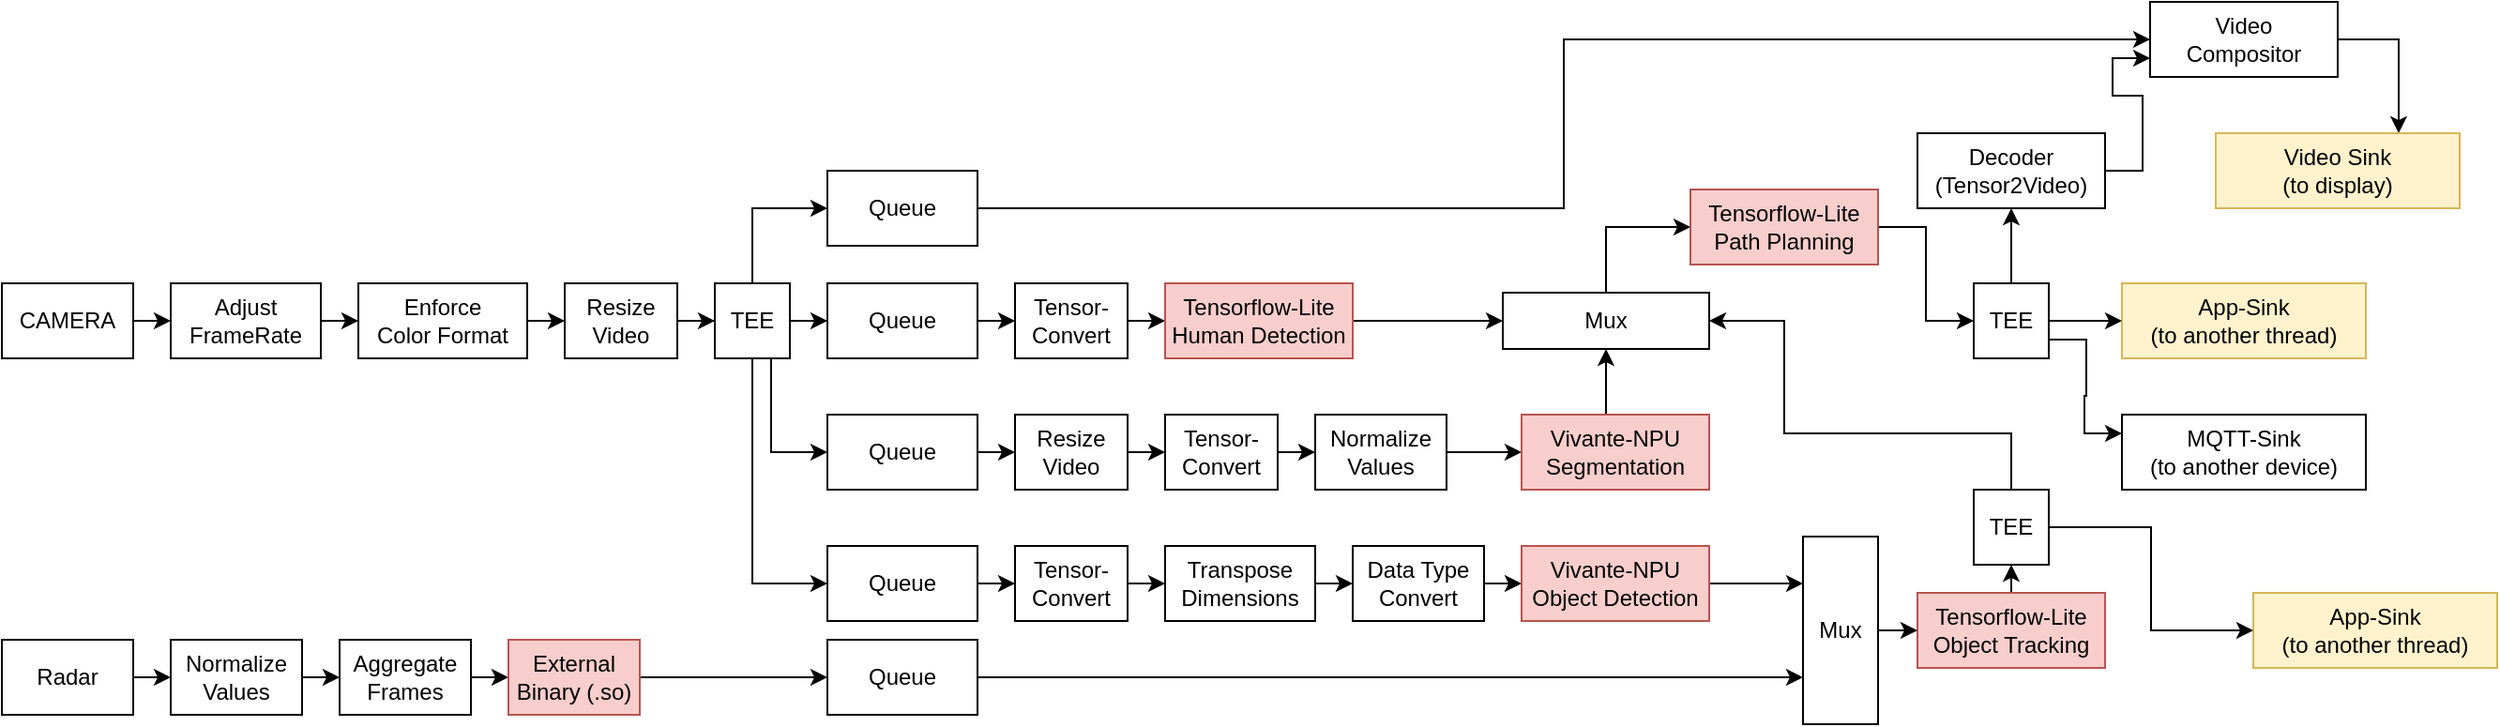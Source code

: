 <mxfile version="13.1.3" type="github">
  <diagram id="BbXitrbFgc92hHe-Imxq" name="Page-1">
    <mxGraphModel dx="1422" dy="794" grid="1" gridSize="10" guides="1" tooltips="1" connect="1" arrows="1" fold="1" page="1" pageScale="1" pageWidth="827" pageHeight="1169" math="0" shadow="0">
      <root>
        <mxCell id="0" />
        <mxCell id="1" parent="0" />
        <mxCell id="tqMCmb6p78bYomCvV9Cz-27" style="edgeStyle=orthogonalEdgeStyle;rounded=0;orthogonalLoop=1;jettySize=auto;html=1;exitX=1;exitY=0.5;exitDx=0;exitDy=0;entryX=0;entryY=0.5;entryDx=0;entryDy=0;" edge="1" parent="1" source="tqMCmb6p78bYomCvV9Cz-1" target="tqMCmb6p78bYomCvV9Cz-5">
          <mxGeometry relative="1" as="geometry" />
        </mxCell>
        <mxCell id="tqMCmb6p78bYomCvV9Cz-1" value="CAMERA" style="rounded=0;whiteSpace=wrap;html=1;" vertex="1" parent="1">
          <mxGeometry x="100" y="220" width="70" height="40" as="geometry" />
        </mxCell>
        <mxCell id="tqMCmb6p78bYomCvV9Cz-29" style="edgeStyle=orthogonalEdgeStyle;rounded=0;orthogonalLoop=1;jettySize=auto;html=1;exitX=1;exitY=0.5;exitDx=0;exitDy=0;entryX=0;entryY=0.5;entryDx=0;entryDy=0;" edge="1" parent="1" source="tqMCmb6p78bYomCvV9Cz-2" target="tqMCmb6p78bYomCvV9Cz-6">
          <mxGeometry relative="1" as="geometry" />
        </mxCell>
        <mxCell id="tqMCmb6p78bYomCvV9Cz-2" value="Enforce&lt;br&gt;Color Format" style="rounded=0;whiteSpace=wrap;html=1;" vertex="1" parent="1">
          <mxGeometry x="290" y="220" width="90" height="40" as="geometry" />
        </mxCell>
        <mxCell id="tqMCmb6p78bYomCvV9Cz-28" style="edgeStyle=orthogonalEdgeStyle;rounded=0;orthogonalLoop=1;jettySize=auto;html=1;exitX=1;exitY=0.5;exitDx=0;exitDy=0;entryX=0;entryY=0.5;entryDx=0;entryDy=0;" edge="1" parent="1" source="tqMCmb6p78bYomCvV9Cz-5" target="tqMCmb6p78bYomCvV9Cz-2">
          <mxGeometry relative="1" as="geometry" />
        </mxCell>
        <mxCell id="tqMCmb6p78bYomCvV9Cz-5" value="Adjust&lt;br&gt;FrameRate" style="rounded=0;whiteSpace=wrap;html=1;" vertex="1" parent="1">
          <mxGeometry x="190" y="220" width="80" height="40" as="geometry" />
        </mxCell>
        <mxCell id="tqMCmb6p78bYomCvV9Cz-30" style="edgeStyle=orthogonalEdgeStyle;rounded=0;orthogonalLoop=1;jettySize=auto;html=1;exitX=1;exitY=0.5;exitDx=0;exitDy=0;" edge="1" parent="1" source="tqMCmb6p78bYomCvV9Cz-6" target="tqMCmb6p78bYomCvV9Cz-7">
          <mxGeometry relative="1" as="geometry" />
        </mxCell>
        <mxCell id="tqMCmb6p78bYomCvV9Cz-6" value="Resize&lt;br&gt;Video" style="rounded=0;whiteSpace=wrap;html=1;" vertex="1" parent="1">
          <mxGeometry x="400" y="220" width="60" height="40" as="geometry" />
        </mxCell>
        <mxCell id="tqMCmb6p78bYomCvV9Cz-45" style="edgeStyle=orthogonalEdgeStyle;rounded=0;orthogonalLoop=1;jettySize=auto;html=1;exitX=1;exitY=0.5;exitDx=0;exitDy=0;" edge="1" parent="1" source="tqMCmb6p78bYomCvV9Cz-7" target="tqMCmb6p78bYomCvV9Cz-8">
          <mxGeometry relative="1" as="geometry" />
        </mxCell>
        <mxCell id="tqMCmb6p78bYomCvV9Cz-46" style="edgeStyle=orthogonalEdgeStyle;rounded=0;orthogonalLoop=1;jettySize=auto;html=1;exitX=0.75;exitY=1;exitDx=0;exitDy=0;entryX=0;entryY=0.5;entryDx=0;entryDy=0;" edge="1" parent="1" source="tqMCmb6p78bYomCvV9Cz-7" target="tqMCmb6p78bYomCvV9Cz-9">
          <mxGeometry relative="1" as="geometry" />
        </mxCell>
        <mxCell id="tqMCmb6p78bYomCvV9Cz-47" style="edgeStyle=orthogonalEdgeStyle;rounded=0;orthogonalLoop=1;jettySize=auto;html=1;exitX=0.5;exitY=1;exitDx=0;exitDy=0;entryX=0;entryY=0.5;entryDx=0;entryDy=0;" edge="1" parent="1" source="tqMCmb6p78bYomCvV9Cz-7" target="tqMCmb6p78bYomCvV9Cz-10">
          <mxGeometry relative="1" as="geometry" />
        </mxCell>
        <mxCell id="tqMCmb6p78bYomCvV9Cz-75" style="edgeStyle=orthogonalEdgeStyle;rounded=0;orthogonalLoop=1;jettySize=auto;html=1;exitX=0.5;exitY=0;exitDx=0;exitDy=0;entryX=0;entryY=0.5;entryDx=0;entryDy=0;" edge="1" parent="1" source="tqMCmb6p78bYomCvV9Cz-7" target="tqMCmb6p78bYomCvV9Cz-74">
          <mxGeometry relative="1" as="geometry" />
        </mxCell>
        <mxCell id="tqMCmb6p78bYomCvV9Cz-7" value="TEE" style="rounded=0;whiteSpace=wrap;html=1;" vertex="1" parent="1">
          <mxGeometry x="480" y="220" width="40" height="40" as="geometry" />
        </mxCell>
        <mxCell id="tqMCmb6p78bYomCvV9Cz-48" style="edgeStyle=orthogonalEdgeStyle;rounded=0;orthogonalLoop=1;jettySize=auto;html=1;exitX=1;exitY=0.5;exitDx=0;exitDy=0;entryX=0;entryY=0.5;entryDx=0;entryDy=0;" edge="1" parent="1" source="tqMCmb6p78bYomCvV9Cz-8" target="tqMCmb6p78bYomCvV9Cz-11">
          <mxGeometry relative="1" as="geometry" />
        </mxCell>
        <mxCell id="tqMCmb6p78bYomCvV9Cz-8" value="Queue" style="rounded=0;whiteSpace=wrap;html=1;" vertex="1" parent="1">
          <mxGeometry x="540" y="220" width="80" height="40" as="geometry" />
        </mxCell>
        <mxCell id="tqMCmb6p78bYomCvV9Cz-50" style="edgeStyle=orthogonalEdgeStyle;rounded=0;orthogonalLoop=1;jettySize=auto;html=1;exitX=1;exitY=0.5;exitDx=0;exitDy=0;entryX=0;entryY=0.5;entryDx=0;entryDy=0;" edge="1" parent="1" source="tqMCmb6p78bYomCvV9Cz-9" target="tqMCmb6p78bYomCvV9Cz-12">
          <mxGeometry relative="1" as="geometry" />
        </mxCell>
        <mxCell id="tqMCmb6p78bYomCvV9Cz-9" value="Queue" style="rounded=0;whiteSpace=wrap;html=1;" vertex="1" parent="1">
          <mxGeometry x="540" y="290" width="80" height="40" as="geometry" />
        </mxCell>
        <mxCell id="tqMCmb6p78bYomCvV9Cz-54" style="edgeStyle=orthogonalEdgeStyle;rounded=0;orthogonalLoop=1;jettySize=auto;html=1;exitX=1;exitY=0.5;exitDx=0;exitDy=0;" edge="1" parent="1" source="tqMCmb6p78bYomCvV9Cz-10" target="tqMCmb6p78bYomCvV9Cz-13">
          <mxGeometry relative="1" as="geometry" />
        </mxCell>
        <mxCell id="tqMCmb6p78bYomCvV9Cz-10" value="Queue" style="rounded=0;whiteSpace=wrap;html=1;" vertex="1" parent="1">
          <mxGeometry x="540" y="360" width="80" height="40" as="geometry" />
        </mxCell>
        <mxCell id="tqMCmb6p78bYomCvV9Cz-49" style="edgeStyle=orthogonalEdgeStyle;rounded=0;orthogonalLoop=1;jettySize=auto;html=1;exitX=1;exitY=0.5;exitDx=0;exitDy=0;entryX=0;entryY=0.5;entryDx=0;entryDy=0;" edge="1" parent="1" source="tqMCmb6p78bYomCvV9Cz-11" target="tqMCmb6p78bYomCvV9Cz-15">
          <mxGeometry relative="1" as="geometry" />
        </mxCell>
        <mxCell id="tqMCmb6p78bYomCvV9Cz-11" value="Tensor-Convert" style="rounded=0;whiteSpace=wrap;html=1;" vertex="1" parent="1">
          <mxGeometry x="640" y="220" width="60" height="40" as="geometry" />
        </mxCell>
        <mxCell id="tqMCmb6p78bYomCvV9Cz-51" style="edgeStyle=orthogonalEdgeStyle;rounded=0;orthogonalLoop=1;jettySize=auto;html=1;exitX=1;exitY=0.5;exitDx=0;exitDy=0;entryX=0;entryY=0.5;entryDx=0;entryDy=0;" edge="1" parent="1" source="tqMCmb6p78bYomCvV9Cz-12" target="tqMCmb6p78bYomCvV9Cz-14">
          <mxGeometry relative="1" as="geometry" />
        </mxCell>
        <mxCell id="tqMCmb6p78bYomCvV9Cz-12" value="Resize&lt;br&gt;Video" style="rounded=0;whiteSpace=wrap;html=1;" vertex="1" parent="1">
          <mxGeometry x="640" y="290" width="60" height="40" as="geometry" />
        </mxCell>
        <mxCell id="tqMCmb6p78bYomCvV9Cz-55" style="edgeStyle=orthogonalEdgeStyle;rounded=0;orthogonalLoop=1;jettySize=auto;html=1;exitX=1;exitY=0.5;exitDx=0;exitDy=0;entryX=0;entryY=0.5;entryDx=0;entryDy=0;" edge="1" parent="1" source="tqMCmb6p78bYomCvV9Cz-13" target="tqMCmb6p78bYomCvV9Cz-17">
          <mxGeometry relative="1" as="geometry" />
        </mxCell>
        <mxCell id="tqMCmb6p78bYomCvV9Cz-13" value="Tensor-Convert" style="rounded=0;whiteSpace=wrap;html=1;" vertex="1" parent="1">
          <mxGeometry x="640" y="360" width="60" height="40" as="geometry" />
        </mxCell>
        <mxCell id="tqMCmb6p78bYomCvV9Cz-52" style="edgeStyle=orthogonalEdgeStyle;rounded=0;orthogonalLoop=1;jettySize=auto;html=1;exitX=1;exitY=0.5;exitDx=0;exitDy=0;entryX=0;entryY=0.5;entryDx=0;entryDy=0;" edge="1" parent="1" source="tqMCmb6p78bYomCvV9Cz-14" target="tqMCmb6p78bYomCvV9Cz-16">
          <mxGeometry relative="1" as="geometry" />
        </mxCell>
        <mxCell id="tqMCmb6p78bYomCvV9Cz-14" value="Tensor-Convert" style="rounded=0;whiteSpace=wrap;html=1;" vertex="1" parent="1">
          <mxGeometry x="720" y="290" width="60" height="40" as="geometry" />
        </mxCell>
        <mxCell id="tqMCmb6p78bYomCvV9Cz-58" style="edgeStyle=orthogonalEdgeStyle;rounded=0;orthogonalLoop=1;jettySize=auto;html=1;exitX=1;exitY=0.5;exitDx=0;exitDy=0;entryX=0;entryY=0.5;entryDx=0;entryDy=0;" edge="1" parent="1" source="tqMCmb6p78bYomCvV9Cz-15" target="tqMCmb6p78bYomCvV9Cz-70">
          <mxGeometry relative="1" as="geometry" />
        </mxCell>
        <mxCell id="tqMCmb6p78bYomCvV9Cz-15" value="Tensorflow-Lite&lt;br&gt;Human Detection" style="rounded=0;whiteSpace=wrap;html=1;fillColor=#f8cecc;strokeColor=#b85450;" vertex="1" parent="1">
          <mxGeometry x="720" y="220" width="100" height="40" as="geometry" />
        </mxCell>
        <mxCell id="tqMCmb6p78bYomCvV9Cz-53" style="edgeStyle=orthogonalEdgeStyle;rounded=0;orthogonalLoop=1;jettySize=auto;html=1;exitX=1;exitY=0.5;exitDx=0;exitDy=0;entryX=0;entryY=0.5;entryDx=0;entryDy=0;" edge="1" parent="1" source="tqMCmb6p78bYomCvV9Cz-16" target="tqMCmb6p78bYomCvV9Cz-35">
          <mxGeometry relative="1" as="geometry" />
        </mxCell>
        <mxCell id="tqMCmb6p78bYomCvV9Cz-16" value="Normalize&lt;br&gt;Values" style="rounded=0;whiteSpace=wrap;html=1;" vertex="1" parent="1">
          <mxGeometry x="800" y="290" width="70" height="40" as="geometry" />
        </mxCell>
        <mxCell id="tqMCmb6p78bYomCvV9Cz-56" style="edgeStyle=orthogonalEdgeStyle;rounded=0;orthogonalLoop=1;jettySize=auto;html=1;exitX=1;exitY=0.5;exitDx=0;exitDy=0;entryX=0;entryY=0.5;entryDx=0;entryDy=0;" edge="1" parent="1" source="tqMCmb6p78bYomCvV9Cz-17" target="tqMCmb6p78bYomCvV9Cz-18">
          <mxGeometry relative="1" as="geometry" />
        </mxCell>
        <mxCell id="tqMCmb6p78bYomCvV9Cz-17" value="Transpose&lt;br&gt;Dimensions" style="rounded=0;whiteSpace=wrap;html=1;" vertex="1" parent="1">
          <mxGeometry x="720" y="360" width="80" height="40" as="geometry" />
        </mxCell>
        <mxCell id="tqMCmb6p78bYomCvV9Cz-57" style="edgeStyle=orthogonalEdgeStyle;rounded=0;orthogonalLoop=1;jettySize=auto;html=1;exitX=1;exitY=0.5;exitDx=0;exitDy=0;entryX=0;entryY=0.5;entryDx=0;entryDy=0;" edge="1" parent="1" source="tqMCmb6p78bYomCvV9Cz-18" target="tqMCmb6p78bYomCvV9Cz-36">
          <mxGeometry relative="1" as="geometry" />
        </mxCell>
        <mxCell id="tqMCmb6p78bYomCvV9Cz-18" value="Data Type&lt;br&gt;Convert" style="rounded=0;whiteSpace=wrap;html=1;" vertex="1" parent="1">
          <mxGeometry x="820" y="360" width="70" height="40" as="geometry" />
        </mxCell>
        <mxCell id="tqMCmb6p78bYomCvV9Cz-19" value="Vivante-NPU&lt;br&gt;Segmentation" style="rounded=0;whiteSpace=wrap;html=1;" vertex="1" parent="1">
          <mxGeometry x="910" y="290" width="100" height="40" as="geometry" />
        </mxCell>
        <mxCell id="tqMCmb6p78bYomCvV9Cz-20" value="Vivante-NPU&lt;br&gt;Object Detection" style="rounded=0;whiteSpace=wrap;html=1;" vertex="1" parent="1">
          <mxGeometry x="910" y="360" width="100" height="40" as="geometry" />
        </mxCell>
        <mxCell id="tqMCmb6p78bYomCvV9Cz-61" style="edgeStyle=orthogonalEdgeStyle;rounded=0;orthogonalLoop=1;jettySize=auto;html=1;exitX=0.5;exitY=0;exitDx=0;exitDy=0;entryX=1;entryY=0.5;entryDx=0;entryDy=0;" edge="1" parent="1" source="tqMCmb6p78bYomCvV9Cz-67" target="tqMCmb6p78bYomCvV9Cz-70">
          <mxGeometry relative="1" as="geometry">
            <Array as="points">
              <mxPoint x="1171" y="300" />
              <mxPoint x="1050" y="300" />
              <mxPoint x="1050" y="240" />
            </Array>
          </mxGeometry>
        </mxCell>
        <mxCell id="tqMCmb6p78bYomCvV9Cz-68" style="edgeStyle=orthogonalEdgeStyle;rounded=0;orthogonalLoop=1;jettySize=auto;html=1;exitX=0.5;exitY=0;exitDx=0;exitDy=0;entryX=0.5;entryY=1;entryDx=0;entryDy=0;" edge="1" parent="1" source="tqMCmb6p78bYomCvV9Cz-21" target="tqMCmb6p78bYomCvV9Cz-67">
          <mxGeometry relative="1" as="geometry" />
        </mxCell>
        <mxCell id="tqMCmb6p78bYomCvV9Cz-21" value="Tensorflow-Lite&lt;br&gt;Object Tracking" style="rounded=0;whiteSpace=wrap;html=1;fillColor=#f8cecc;strokeColor=#b85450;" vertex="1" parent="1">
          <mxGeometry x="1121" y="385" width="100" height="40" as="geometry" />
        </mxCell>
        <mxCell id="tqMCmb6p78bYomCvV9Cz-64" style="edgeStyle=orthogonalEdgeStyle;rounded=0;orthogonalLoop=1;jettySize=auto;html=1;exitX=1;exitY=0.5;exitDx=0;exitDy=0;entryX=0;entryY=0.5;entryDx=0;entryDy=0;" edge="1" parent="1" source="tqMCmb6p78bYomCvV9Cz-22" target="tqMCmb6p78bYomCvV9Cz-63">
          <mxGeometry relative="1" as="geometry" />
        </mxCell>
        <mxCell id="tqMCmb6p78bYomCvV9Cz-22" value="Tensorflow-Lite&lt;br&gt;Path Planning" style="rounded=0;whiteSpace=wrap;html=1;fillColor=#f8cecc;strokeColor=#b85450;" vertex="1" parent="1">
          <mxGeometry x="1000" y="170" width="100" height="40" as="geometry" />
        </mxCell>
        <mxCell id="tqMCmb6p78bYomCvV9Cz-24" value="MQTT-Sink&lt;br&gt;(to another device)" style="rounded=0;whiteSpace=wrap;html=1;" vertex="1" parent="1">
          <mxGeometry x="1230" y="290" width="130" height="40" as="geometry" />
        </mxCell>
        <mxCell id="tqMCmb6p78bYomCvV9Cz-25" value="App-Sink&lt;br&gt;(to another thread)" style="rounded=0;whiteSpace=wrap;html=1;fillColor=#fff2cc;strokeColor=#d6b656;" vertex="1" parent="1">
          <mxGeometry x="1230" y="220" width="130" height="40" as="geometry" />
        </mxCell>
        <mxCell id="tqMCmb6p78bYomCvV9Cz-26" value="App-Sink&lt;br&gt;(to another thread)" style="rounded=0;whiteSpace=wrap;html=1;fillColor=#fff2cc;strokeColor=#d6b656;" vertex="1" parent="1">
          <mxGeometry x="1300" y="385" width="130" height="40" as="geometry" />
        </mxCell>
        <mxCell id="tqMCmb6p78bYomCvV9Cz-37" style="edgeStyle=orthogonalEdgeStyle;rounded=0;orthogonalLoop=1;jettySize=auto;html=1;exitX=1;exitY=0.5;exitDx=0;exitDy=0;entryX=0;entryY=0.5;entryDx=0;entryDy=0;" edge="1" parent="1" source="tqMCmb6p78bYomCvV9Cz-31" target="tqMCmb6p78bYomCvV9Cz-32">
          <mxGeometry relative="1" as="geometry" />
        </mxCell>
        <mxCell id="tqMCmb6p78bYomCvV9Cz-31" value="Radar" style="rounded=0;whiteSpace=wrap;html=1;" vertex="1" parent="1">
          <mxGeometry x="100" y="410" width="70" height="40" as="geometry" />
        </mxCell>
        <mxCell id="tqMCmb6p78bYomCvV9Cz-38" style="edgeStyle=orthogonalEdgeStyle;rounded=0;orthogonalLoop=1;jettySize=auto;html=1;exitX=1;exitY=0.5;exitDx=0;exitDy=0;entryX=0;entryY=0.5;entryDx=0;entryDy=0;" edge="1" parent="1" source="tqMCmb6p78bYomCvV9Cz-32" target="tqMCmb6p78bYomCvV9Cz-33">
          <mxGeometry relative="1" as="geometry" />
        </mxCell>
        <mxCell id="tqMCmb6p78bYomCvV9Cz-32" value="Normalize&lt;br&gt;Values" style="rounded=0;whiteSpace=wrap;html=1;" vertex="1" parent="1">
          <mxGeometry x="190" y="410" width="70" height="40" as="geometry" />
        </mxCell>
        <mxCell id="tqMCmb6p78bYomCvV9Cz-39" style="edgeStyle=orthogonalEdgeStyle;rounded=0;orthogonalLoop=1;jettySize=auto;html=1;exitX=1;exitY=0.5;exitDx=0;exitDy=0;entryX=0;entryY=0.5;entryDx=0;entryDy=0;" edge="1" parent="1" source="tqMCmb6p78bYomCvV9Cz-33" target="tqMCmb6p78bYomCvV9Cz-34">
          <mxGeometry relative="1" as="geometry" />
        </mxCell>
        <mxCell id="tqMCmb6p78bYomCvV9Cz-33" value="Aggregate&lt;br&gt;Frames" style="rounded=0;whiteSpace=wrap;html=1;" vertex="1" parent="1">
          <mxGeometry x="280" y="410" width="70" height="40" as="geometry" />
        </mxCell>
        <mxCell id="tqMCmb6p78bYomCvV9Cz-42" style="edgeStyle=orthogonalEdgeStyle;rounded=0;orthogonalLoop=1;jettySize=auto;html=1;exitX=1;exitY=0.5;exitDx=0;exitDy=0;entryX=0;entryY=0.5;entryDx=0;entryDy=0;" edge="1" parent="1" source="tqMCmb6p78bYomCvV9Cz-34" target="tqMCmb6p78bYomCvV9Cz-41">
          <mxGeometry relative="1" as="geometry" />
        </mxCell>
        <mxCell id="tqMCmb6p78bYomCvV9Cz-34" value="External&lt;br&gt;Binary (.so)" style="rounded=0;whiteSpace=wrap;html=1;fillColor=#f8cecc;strokeColor=#b85450;" vertex="1" parent="1">
          <mxGeometry x="370" y="410" width="70" height="40" as="geometry" />
        </mxCell>
        <mxCell id="tqMCmb6p78bYomCvV9Cz-59" style="edgeStyle=orthogonalEdgeStyle;rounded=0;orthogonalLoop=1;jettySize=auto;html=1;exitX=0.5;exitY=0;exitDx=0;exitDy=0;entryX=0.5;entryY=1;entryDx=0;entryDy=0;" edge="1" parent="1" source="tqMCmb6p78bYomCvV9Cz-35" target="tqMCmb6p78bYomCvV9Cz-70">
          <mxGeometry relative="1" as="geometry" />
        </mxCell>
        <mxCell id="tqMCmb6p78bYomCvV9Cz-35" value="Vivante-NPU&lt;br&gt;Segmentation" style="rounded=0;whiteSpace=wrap;html=1;fillColor=#f8cecc;strokeColor=#b85450;" vertex="1" parent="1">
          <mxGeometry x="910" y="290" width="100" height="40" as="geometry" />
        </mxCell>
        <mxCell id="tqMCmb6p78bYomCvV9Cz-44" style="edgeStyle=orthogonalEdgeStyle;rounded=0;orthogonalLoop=1;jettySize=auto;html=1;exitX=1;exitY=0.5;exitDx=0;exitDy=0;entryX=0;entryY=0.25;entryDx=0;entryDy=0;" edge="1" parent="1" source="tqMCmb6p78bYomCvV9Cz-36" target="tqMCmb6p78bYomCvV9Cz-40">
          <mxGeometry relative="1" as="geometry" />
        </mxCell>
        <mxCell id="tqMCmb6p78bYomCvV9Cz-36" value="Vivante-NPU&lt;br&gt;Object Detection" style="rounded=0;whiteSpace=wrap;html=1;fillColor=#f8cecc;strokeColor=#b85450;" vertex="1" parent="1">
          <mxGeometry x="910" y="360" width="100" height="40" as="geometry" />
        </mxCell>
        <mxCell id="tqMCmb6p78bYomCvV9Cz-60" style="edgeStyle=orthogonalEdgeStyle;rounded=0;orthogonalLoop=1;jettySize=auto;html=1;exitX=1;exitY=0.5;exitDx=0;exitDy=0;entryX=0;entryY=0.5;entryDx=0;entryDy=0;" edge="1" parent="1" source="tqMCmb6p78bYomCvV9Cz-40" target="tqMCmb6p78bYomCvV9Cz-21">
          <mxGeometry relative="1" as="geometry" />
        </mxCell>
        <mxCell id="tqMCmb6p78bYomCvV9Cz-40" value="Mux" style="rounded=0;whiteSpace=wrap;html=1;" vertex="1" parent="1">
          <mxGeometry x="1060" y="355" width="40" height="100" as="geometry" />
        </mxCell>
        <mxCell id="tqMCmb6p78bYomCvV9Cz-43" style="edgeStyle=orthogonalEdgeStyle;rounded=0;orthogonalLoop=1;jettySize=auto;html=1;exitX=1;exitY=0.5;exitDx=0;exitDy=0;entryX=0;entryY=0.75;entryDx=0;entryDy=0;" edge="1" parent="1" source="tqMCmb6p78bYomCvV9Cz-41" target="tqMCmb6p78bYomCvV9Cz-40">
          <mxGeometry relative="1" as="geometry" />
        </mxCell>
        <mxCell id="tqMCmb6p78bYomCvV9Cz-41" value="Queue" style="rounded=0;whiteSpace=wrap;html=1;" vertex="1" parent="1">
          <mxGeometry x="540" y="410" width="80" height="40" as="geometry" />
        </mxCell>
        <mxCell id="tqMCmb6p78bYomCvV9Cz-65" style="edgeStyle=orthogonalEdgeStyle;rounded=0;orthogonalLoop=1;jettySize=auto;html=1;exitX=1;exitY=0.5;exitDx=0;exitDy=0;entryX=0;entryY=0.5;entryDx=0;entryDy=0;" edge="1" parent="1" source="tqMCmb6p78bYomCvV9Cz-63" target="tqMCmb6p78bYomCvV9Cz-25">
          <mxGeometry relative="1" as="geometry" />
        </mxCell>
        <mxCell id="tqMCmb6p78bYomCvV9Cz-66" style="edgeStyle=orthogonalEdgeStyle;rounded=0;orthogonalLoop=1;jettySize=auto;html=1;exitX=1;exitY=0.75;exitDx=0;exitDy=0;entryX=0;entryY=0.25;entryDx=0;entryDy=0;" edge="1" parent="1" source="tqMCmb6p78bYomCvV9Cz-63" target="tqMCmb6p78bYomCvV9Cz-24">
          <mxGeometry relative="1" as="geometry" />
        </mxCell>
        <mxCell id="tqMCmb6p78bYomCvV9Cz-73" style="edgeStyle=orthogonalEdgeStyle;rounded=0;orthogonalLoop=1;jettySize=auto;html=1;exitX=0.5;exitY=0;exitDx=0;exitDy=0;entryX=0.5;entryY=1;entryDx=0;entryDy=0;" edge="1" parent="1" source="tqMCmb6p78bYomCvV9Cz-63" target="tqMCmb6p78bYomCvV9Cz-72">
          <mxGeometry relative="1" as="geometry" />
        </mxCell>
        <mxCell id="tqMCmb6p78bYomCvV9Cz-63" value="TEE" style="rounded=0;whiteSpace=wrap;html=1;" vertex="1" parent="1">
          <mxGeometry x="1151" y="220" width="40" height="40" as="geometry" />
        </mxCell>
        <mxCell id="tqMCmb6p78bYomCvV9Cz-69" style="edgeStyle=orthogonalEdgeStyle;rounded=0;orthogonalLoop=1;jettySize=auto;html=1;exitX=1;exitY=0.5;exitDx=0;exitDy=0;entryX=0;entryY=0.5;entryDx=0;entryDy=0;" edge="1" parent="1" source="tqMCmb6p78bYomCvV9Cz-67" target="tqMCmb6p78bYomCvV9Cz-26">
          <mxGeometry relative="1" as="geometry" />
        </mxCell>
        <mxCell id="tqMCmb6p78bYomCvV9Cz-67" value="TEE" style="rounded=0;whiteSpace=wrap;html=1;" vertex="1" parent="1">
          <mxGeometry x="1151" y="330" width="40" height="40" as="geometry" />
        </mxCell>
        <mxCell id="tqMCmb6p78bYomCvV9Cz-71" style="edgeStyle=orthogonalEdgeStyle;rounded=0;orthogonalLoop=1;jettySize=auto;html=1;exitX=0.5;exitY=0;exitDx=0;exitDy=0;entryX=0;entryY=0.5;entryDx=0;entryDy=0;" edge="1" parent="1" source="tqMCmb6p78bYomCvV9Cz-70" target="tqMCmb6p78bYomCvV9Cz-22">
          <mxGeometry relative="1" as="geometry" />
        </mxCell>
        <mxCell id="tqMCmb6p78bYomCvV9Cz-70" value="Mux" style="rounded=0;whiteSpace=wrap;html=1;" vertex="1" parent="1">
          <mxGeometry x="900" y="225" width="110" height="30" as="geometry" />
        </mxCell>
        <mxCell id="tqMCmb6p78bYomCvV9Cz-78" value="" style="edgeStyle=orthogonalEdgeStyle;rounded=0;orthogonalLoop=1;jettySize=auto;html=1;entryX=0;entryY=0.75;entryDx=0;entryDy=0;" edge="1" parent="1" source="tqMCmb6p78bYomCvV9Cz-72" target="tqMCmb6p78bYomCvV9Cz-76">
          <mxGeometry relative="1" as="geometry">
            <mxPoint x="1171" y="60" as="targetPoint" />
          </mxGeometry>
        </mxCell>
        <mxCell id="tqMCmb6p78bYomCvV9Cz-72" value="Decoder&lt;br&gt;(Tensor2Video)" style="rounded=0;whiteSpace=wrap;html=1;" vertex="1" parent="1">
          <mxGeometry x="1121" y="140" width="100" height="40" as="geometry" />
        </mxCell>
        <mxCell id="tqMCmb6p78bYomCvV9Cz-79" style="edgeStyle=orthogonalEdgeStyle;rounded=0;orthogonalLoop=1;jettySize=auto;html=1;exitX=1;exitY=0.5;exitDx=0;exitDy=0;entryX=0;entryY=0.5;entryDx=0;entryDy=0;" edge="1" parent="1" source="tqMCmb6p78bYomCvV9Cz-74" target="tqMCmb6p78bYomCvV9Cz-76">
          <mxGeometry relative="1" as="geometry" />
        </mxCell>
        <mxCell id="tqMCmb6p78bYomCvV9Cz-74" value="Queue" style="rounded=0;whiteSpace=wrap;html=1;" vertex="1" parent="1">
          <mxGeometry x="540" y="160" width="80" height="40" as="geometry" />
        </mxCell>
        <mxCell id="tqMCmb6p78bYomCvV9Cz-81" style="edgeStyle=orthogonalEdgeStyle;rounded=0;orthogonalLoop=1;jettySize=auto;html=1;exitX=1;exitY=0.5;exitDx=0;exitDy=0;entryX=0.75;entryY=0;entryDx=0;entryDy=0;" edge="1" parent="1" source="tqMCmb6p78bYomCvV9Cz-76" target="tqMCmb6p78bYomCvV9Cz-80">
          <mxGeometry relative="1" as="geometry" />
        </mxCell>
        <mxCell id="tqMCmb6p78bYomCvV9Cz-76" value="Video&lt;br&gt;Compositor" style="rounded=0;whiteSpace=wrap;html=1;" vertex="1" parent="1">
          <mxGeometry x="1245" y="70" width="100" height="40" as="geometry" />
        </mxCell>
        <mxCell id="tqMCmb6p78bYomCvV9Cz-80" value="Video Sink&lt;br&gt;(to display)" style="rounded=0;whiteSpace=wrap;html=1;fillColor=#fff2cc;strokeColor=#d6b656;" vertex="1" parent="1">
          <mxGeometry x="1280" y="140" width="130" height="40" as="geometry" />
        </mxCell>
      </root>
    </mxGraphModel>
  </diagram>
</mxfile>
